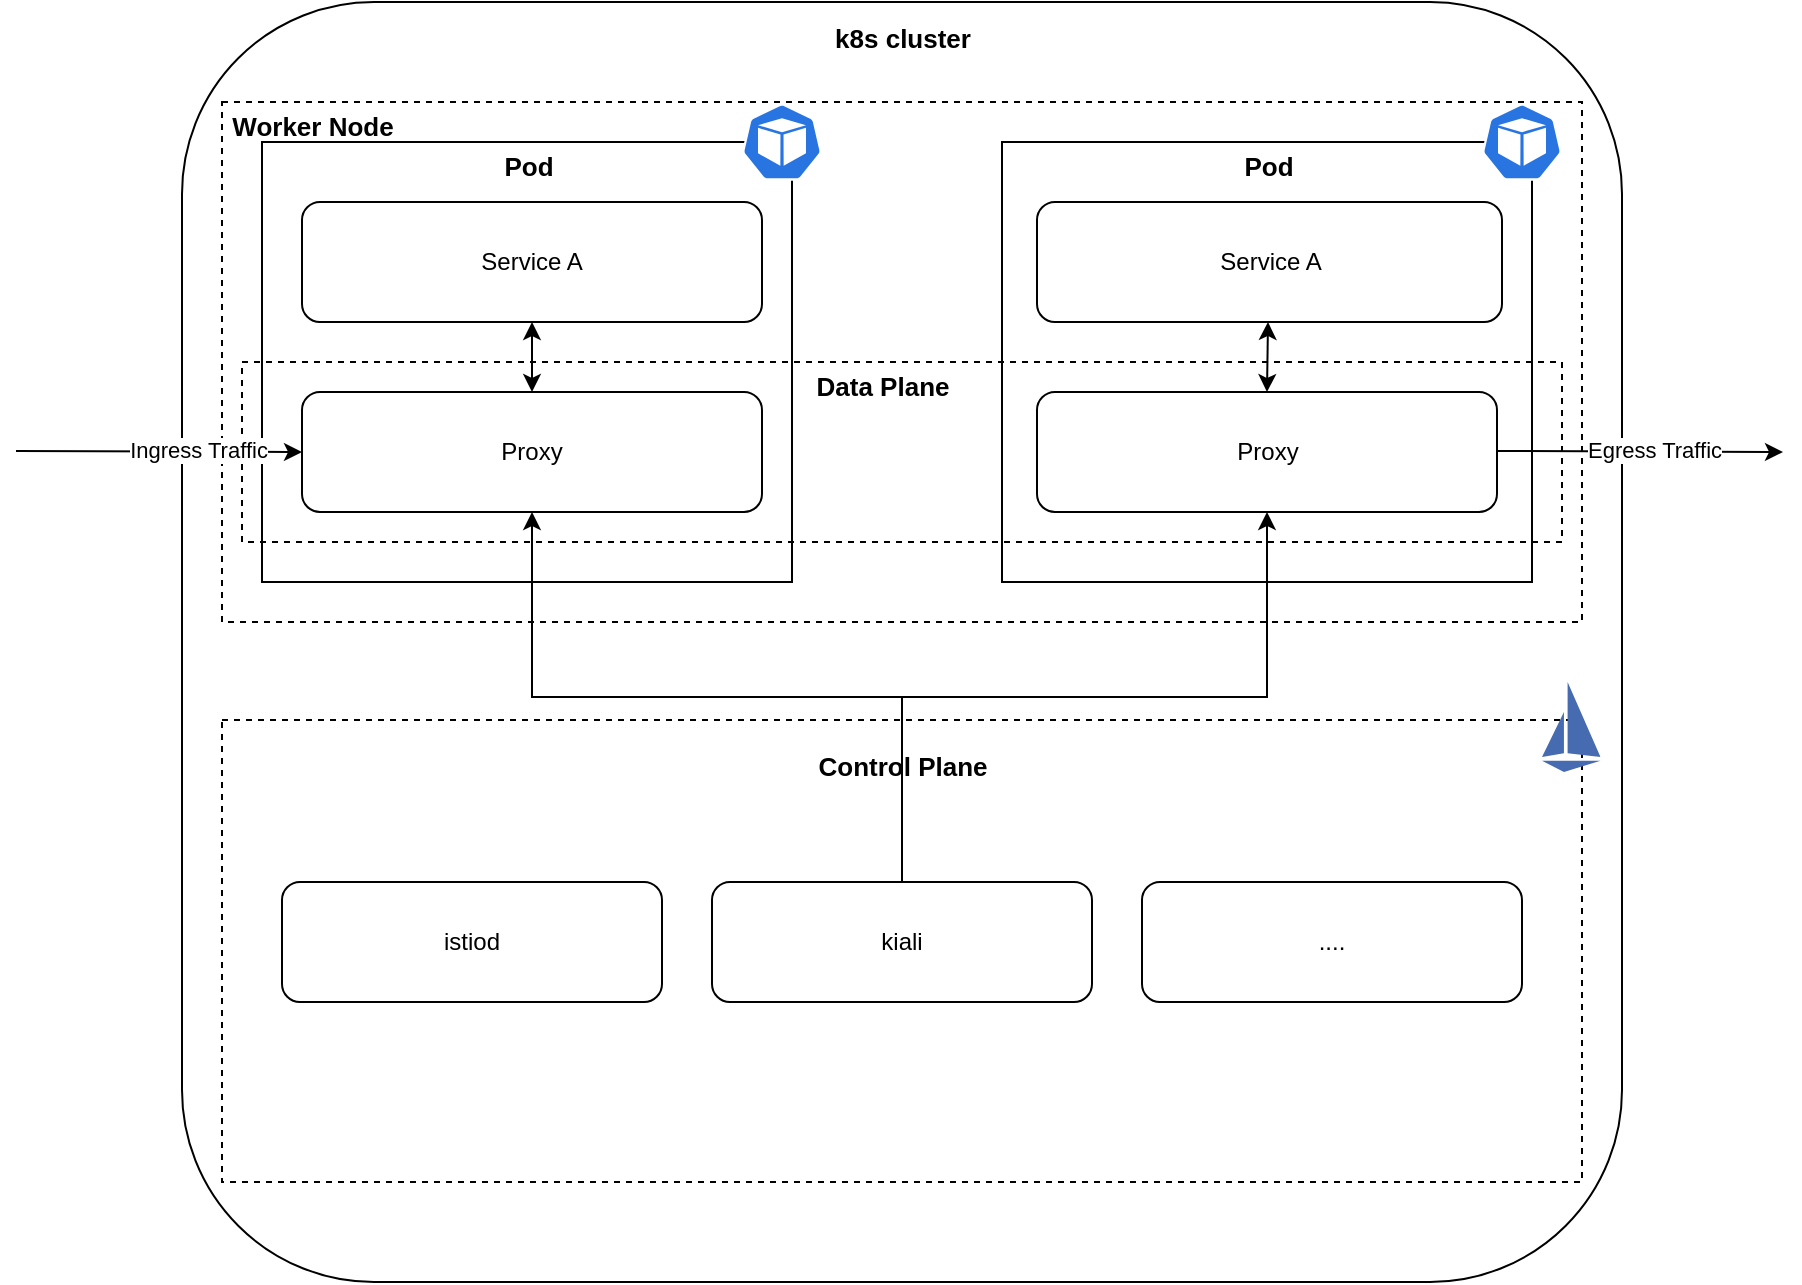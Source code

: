 <mxfile version="20.8.1" type="device"><diagram id="dQMAbraqhP6lexO9f0h5" name="Page-1"><mxGraphModel dx="2133" dy="766" grid="1" gridSize="10" guides="1" tooltips="1" connect="1" arrows="1" fold="1" page="1" pageScale="1" pageWidth="827" pageHeight="1169" math="0" shadow="0"><root><mxCell id="0"/><mxCell id="1" parent="0"/><mxCell id="p997ed1DVJabHik16lJA-2" value="" style="rounded=1;whiteSpace=wrap;html=1;" parent="1" vertex="1"><mxGeometry x="-400" y="80" width="720" height="640" as="geometry"/></mxCell><mxCell id="p997ed1DVJabHik16lJA-7" value="" style="rounded=0;whiteSpace=wrap;html=1;dashed=1;" parent="1" vertex="1"><mxGeometry x="-380" y="439" width="680" height="231" as="geometry"/></mxCell><mxCell id="p997ed1DVJabHik16lJA-9" value="" style="rounded=0;whiteSpace=wrap;html=1;dashed=1;" parent="1" vertex="1"><mxGeometry x="-380" y="130" width="680" height="260" as="geometry"/></mxCell><mxCell id="p997ed1DVJabHik16lJA-14" value="" style="rounded=0;whiteSpace=wrap;html=1;" parent="1" vertex="1"><mxGeometry x="-360" y="150" width="265" height="220" as="geometry"/></mxCell><mxCell id="p997ed1DVJabHik16lJA-15" value="&lt;p style=&quot;line-height: 0%;&quot;&gt;&lt;font style=&quot;font-size: 13px;&quot;&gt;Control Plane&lt;/font&gt;&lt;/p&gt;" style="text;strokeColor=none;fillColor=none;html=1;fontSize=24;fontStyle=1;verticalAlign=middle;align=center;" parent="1" vertex="1"><mxGeometry x="-85" y="450" width="90" height="20" as="geometry"/></mxCell><mxCell id="p997ed1DVJabHik16lJA-26" value="" style="sketch=0;html=1;dashed=0;whitespace=wrap;fillColor=#2875E2;strokeColor=#ffffff;points=[[0.005,0.63,0],[0.1,0.2,0],[0.9,0.2,0],[0.5,0,0],[0.995,0.63,0],[0.72,0.99,0],[0.5,1,0],[0.28,0.99,0]];verticalLabelPosition=bottom;align=center;verticalAlign=top;shape=mxgraph.kubernetes.icon;prIcon=pod;fontSize=13;" parent="1" vertex="1"><mxGeometry x="-120" y="130" width="40" height="40" as="geometry"/></mxCell><mxCell id="p997ed1DVJabHik16lJA-51" value="&lt;span style=&quot;font-size: 13px;&quot;&gt;k8s cluster&lt;/span&gt;" style="text;strokeColor=none;fillColor=none;html=1;fontSize=24;fontStyle=1;verticalAlign=middle;align=center;" parent="1" vertex="1"><mxGeometry x="-85" y="80" width="90" height="30" as="geometry"/></mxCell><mxCell id="_84T1VYKbwkn94jgC7Kc-1" value="" style="rounded=0;whiteSpace=wrap;html=1;" vertex="1" parent="1"><mxGeometry x="10" y="150" width="265" height="220" as="geometry"/></mxCell><mxCell id="p997ed1DVJabHik16lJA-30" value="" style="sketch=0;html=1;dashed=0;whitespace=wrap;fillColor=#2875E2;strokeColor=#ffffff;points=[[0.005,0.63,0],[0.1,0.2,0],[0.9,0.2,0],[0.5,0,0],[0.995,0.63,0],[0.72,0.99,0],[0.5,1,0],[0.28,0.99,0]];verticalLabelPosition=bottom;align=center;verticalAlign=top;shape=mxgraph.kubernetes.icon;prIcon=pod;fontSize=13;" parent="1" vertex="1"><mxGeometry x="250" y="130" width="40" height="40" as="geometry"/></mxCell><mxCell id="_84T1VYKbwkn94jgC7Kc-2" value="" style="rounded=0;whiteSpace=wrap;html=1;dashed=1;" vertex="1" parent="1"><mxGeometry x="-370" y="260" width="660" height="90" as="geometry"/></mxCell><mxCell id="_84T1VYKbwkn94jgC7Kc-3" value="&lt;p style=&quot;line-height: 0%;&quot;&gt;&lt;font style=&quot;font-size: 13px;&quot;&gt;Data Plane&lt;/font&gt;&lt;/p&gt;" style="text;strokeColor=none;fillColor=none;html=1;fontSize=24;fontStyle=1;verticalAlign=middle;align=center;" vertex="1" parent="1"><mxGeometry x="-95" y="260" width="90" height="20" as="geometry"/></mxCell><mxCell id="_84T1VYKbwkn94jgC7Kc-4" value="&lt;p style=&quot;line-height: 0%;&quot;&gt;&lt;span style=&quot;font-size: 13px;&quot;&gt;Worker Node&lt;/span&gt;&lt;/p&gt;" style="text;strokeColor=none;fillColor=none;html=1;fontSize=24;fontStyle=1;verticalAlign=middle;align=center;" vertex="1" parent="1"><mxGeometry x="-380" y="130" width="90" height="20" as="geometry"/></mxCell><mxCell id="_84T1VYKbwkn94jgC7Kc-5" value="&lt;p style=&quot;line-height: 0%;&quot;&gt;&lt;font style=&quot;font-size: 13px;&quot;&gt;Pod&lt;/font&gt;&lt;/p&gt;" style="text;strokeColor=none;fillColor=none;html=1;fontSize=24;fontStyle=1;verticalAlign=middle;align=center;" vertex="1" parent="1"><mxGeometry x="-272.5" y="150" width="90" height="20" as="geometry"/></mxCell><mxCell id="_84T1VYKbwkn94jgC7Kc-6" value="&lt;p style=&quot;line-height: 0%;&quot;&gt;&lt;font style=&quot;font-size: 13px;&quot;&gt;Pod&lt;/font&gt;&lt;/p&gt;" style="text;strokeColor=none;fillColor=none;html=1;fontSize=24;fontStyle=1;verticalAlign=middle;align=center;" vertex="1" parent="1"><mxGeometry x="97.5" y="150" width="90" height="20" as="geometry"/></mxCell><mxCell id="_84T1VYKbwkn94jgC7Kc-7" value="" style="endArrow=none;html=1;rounded=0;entryX=0;entryY=0;entryDx=0;entryDy=0;" edge="1" parent="1" target="_84T1VYKbwkn94jgC7Kc-3"><mxGeometry width="50" height="50" relative="1" as="geometry"><mxPoint x="-95" y="350" as="sourcePoint"/><mxPoint x="-30" y="290" as="targetPoint"/></mxGeometry></mxCell><mxCell id="_84T1VYKbwkn94jgC7Kc-8" value="" style="endArrow=none;html=1;rounded=0;entryX=0;entryY=0;entryDx=0;entryDy=0;" edge="1" parent="1"><mxGeometry x="0.556" y="-105" width="50" height="50" relative="1" as="geometry"><mxPoint x="10" y="350" as="sourcePoint"/><mxPoint x="10" y="260" as="targetPoint"/><mxPoint as="offset"/></mxGeometry></mxCell><mxCell id="_84T1VYKbwkn94jgC7Kc-9" value="" style="endArrow=none;html=1;rounded=0;entryX=0;entryY=0;entryDx=0;entryDy=0;" edge="1" parent="1"><mxGeometry x="0.556" y="-105" width="50" height="50" relative="1" as="geometry"><mxPoint x="275" y="350" as="sourcePoint"/><mxPoint x="275" y="260" as="targetPoint"/><mxPoint as="offset"/></mxGeometry></mxCell><mxCell id="_84T1VYKbwkn94jgC7Kc-10" value="" style="endArrow=none;html=1;rounded=0;entryX=0;entryY=0;entryDx=0;entryDy=0;" edge="1" parent="1"><mxGeometry x="1" y="235" width="50" height="50" relative="1" as="geometry"><mxPoint x="-360" y="350" as="sourcePoint"/><mxPoint x="-360" y="260" as="targetPoint"/><mxPoint as="offset"/></mxGeometry></mxCell><mxCell id="_84T1VYKbwkn94jgC7Kc-12" value="Service A" style="rounded=1;whiteSpace=wrap;html=1;" vertex="1" parent="1"><mxGeometry x="-340" y="180" width="230" height="60" as="geometry"/></mxCell><mxCell id="_84T1VYKbwkn94jgC7Kc-15" value="Service A" style="rounded=1;whiteSpace=wrap;html=1;" vertex="1" parent="1"><mxGeometry x="27.5" y="180" width="232.5" height="60" as="geometry"/></mxCell><mxCell id="_84T1VYKbwkn94jgC7Kc-17" value="Proxy" style="rounded=1;whiteSpace=wrap;html=1;" vertex="1" parent="1"><mxGeometry x="-340" y="275" width="230" height="60" as="geometry"/></mxCell><mxCell id="_84T1VYKbwkn94jgC7Kc-18" value="Proxy" style="rounded=1;whiteSpace=wrap;html=1;" vertex="1" parent="1"><mxGeometry x="27.5" y="275" width="230" height="60" as="geometry"/></mxCell><mxCell id="_84T1VYKbwkn94jgC7Kc-20" value="" style="endArrow=classic;html=1;rounded=0;entryX=0;entryY=0.5;entryDx=0;entryDy=0;" edge="1" parent="1" target="_84T1VYKbwkn94jgC7Kc-17"><mxGeometry width="50" height="50" relative="1" as="geometry"><mxPoint x="-483" y="304.5" as="sourcePoint"/><mxPoint x="-413" y="304.5" as="targetPoint"/></mxGeometry></mxCell><mxCell id="_84T1VYKbwkn94jgC7Kc-25" value="Ingress Traffic" style="edgeLabel;html=1;align=center;verticalAlign=middle;resizable=0;points=[];" vertex="1" connectable="0" parent="_84T1VYKbwkn94jgC7Kc-20"><mxGeometry x="0.266" y="1" relative="1" as="geometry"><mxPoint as="offset"/></mxGeometry></mxCell><mxCell id="_84T1VYKbwkn94jgC7Kc-21" value="" style="endArrow=classic;html=1;rounded=0;entryX=0;entryY=0.5;entryDx=0;entryDy=0;" edge="1" parent="1"><mxGeometry width="50" height="50" relative="1" as="geometry"><mxPoint x="257.5" y="304.5" as="sourcePoint"/><mxPoint x="400.5" y="305" as="targetPoint"/></mxGeometry></mxCell><mxCell id="_84T1VYKbwkn94jgC7Kc-23" value="Egress Traffic" style="edgeLabel;html=1;align=center;verticalAlign=middle;resizable=0;points=[];" vertex="1" connectable="0" parent="_84T1VYKbwkn94jgC7Kc-21"><mxGeometry x="0.091" y="1" relative="1" as="geometry"><mxPoint as="offset"/></mxGeometry></mxCell><mxCell id="_84T1VYKbwkn94jgC7Kc-26" value="" style="endArrow=classic;startArrow=classic;html=1;rounded=0;entryX=0.5;entryY=1;entryDx=0;entryDy=0;exitX=0.5;exitY=0;exitDx=0;exitDy=0;" edge="1" parent="1" source="_84T1VYKbwkn94jgC7Kc-17" target="_84T1VYKbwkn94jgC7Kc-12"><mxGeometry width="50" height="50" relative="1" as="geometry"><mxPoint x="-228" y="275" as="sourcePoint"/><mxPoint x="-228" y="245" as="targetPoint"/></mxGeometry></mxCell><mxCell id="_84T1VYKbwkn94jgC7Kc-29" value="" style="endArrow=classic;startArrow=classic;html=1;rounded=0;exitX=0.5;exitY=0;exitDx=0;exitDy=0;" edge="1" parent="1" source="_84T1VYKbwkn94jgC7Kc-18"><mxGeometry width="50" height="50" relative="1" as="geometry"><mxPoint x="144" y="270" as="sourcePoint"/><mxPoint x="143" y="240" as="targetPoint"/></mxGeometry></mxCell><mxCell id="_84T1VYKbwkn94jgC7Kc-31" value="" style="editableCssRules=.*;shape=image;verticalLabelPosition=bottom;labelBackgroundColor=#ffffff;verticalAlign=top;aspect=fixed;imageAspect=0;image=data:image/svg+xml,PHN2ZyB4bWxucz0iaHR0cDovL3d3dy53My5vcmcvMjAwMC9zdmciIHhtbG5zOnY9Imh0dHBzOi8vdmVjdGEuaW8vbmFubyIgd2lkdGg9IjE2MCIgaGVpZ2h0PSIyNDAiIHZpZXdCb3g9IjAgMCAxNjAgMjQwIj4mI3hhOwk8c3R5bGUgdHlwZT0idGV4dC9jc3MiPiYjeGE7CS5zdDB7ZmlsbDojNDY2YmIwO30mI3hhOwk8L3N0eWxlPiYjeGE7CTxwYXRoIGNsYXNzPSJzdDAiIGQ9Ik02MCAyNDBMMCAyMTBoMTYwem0wLTE2MEwwIDIwMGw2MC0xMHpNNzAgMHYxOTBsOTAgMTB6Ii8+JiN4YTs8L3N2Zz4=;fontColor=default;" vertex="1" parent="1"><mxGeometry x="280" y="420" width="29.25" height="45" as="geometry"/></mxCell><mxCell id="_84T1VYKbwkn94jgC7Kc-33" value="istiod" style="rounded=1;whiteSpace=wrap;html=1;" vertex="1" parent="1"><mxGeometry x="-350" y="520" width="190" height="60" as="geometry"/></mxCell><mxCell id="_84T1VYKbwkn94jgC7Kc-39" style="edgeStyle=orthogonalEdgeStyle;rounded=0;orthogonalLoop=1;jettySize=auto;html=1;entryX=0.5;entryY=1;entryDx=0;entryDy=0;" edge="1" parent="1" source="_84T1VYKbwkn94jgC7Kc-36" target="_84T1VYKbwkn94jgC7Kc-18"><mxGeometry relative="1" as="geometry"/></mxCell><mxCell id="_84T1VYKbwkn94jgC7Kc-40" style="edgeStyle=orthogonalEdgeStyle;rounded=0;orthogonalLoop=1;jettySize=auto;html=1;entryX=0.5;entryY=1;entryDx=0;entryDy=0;" edge="1" parent="1" source="_84T1VYKbwkn94jgC7Kc-36" target="_84T1VYKbwkn94jgC7Kc-17"><mxGeometry relative="1" as="geometry"/></mxCell><mxCell id="_84T1VYKbwkn94jgC7Kc-36" value="kiali" style="rounded=1;whiteSpace=wrap;html=1;" vertex="1" parent="1"><mxGeometry x="-135" y="520" width="190" height="60" as="geometry"/></mxCell><mxCell id="_84T1VYKbwkn94jgC7Kc-37" value="...." style="rounded=1;whiteSpace=wrap;html=1;" vertex="1" parent="1"><mxGeometry x="80" y="520" width="190" height="60" as="geometry"/></mxCell></root></mxGraphModel></diagram></mxfile>